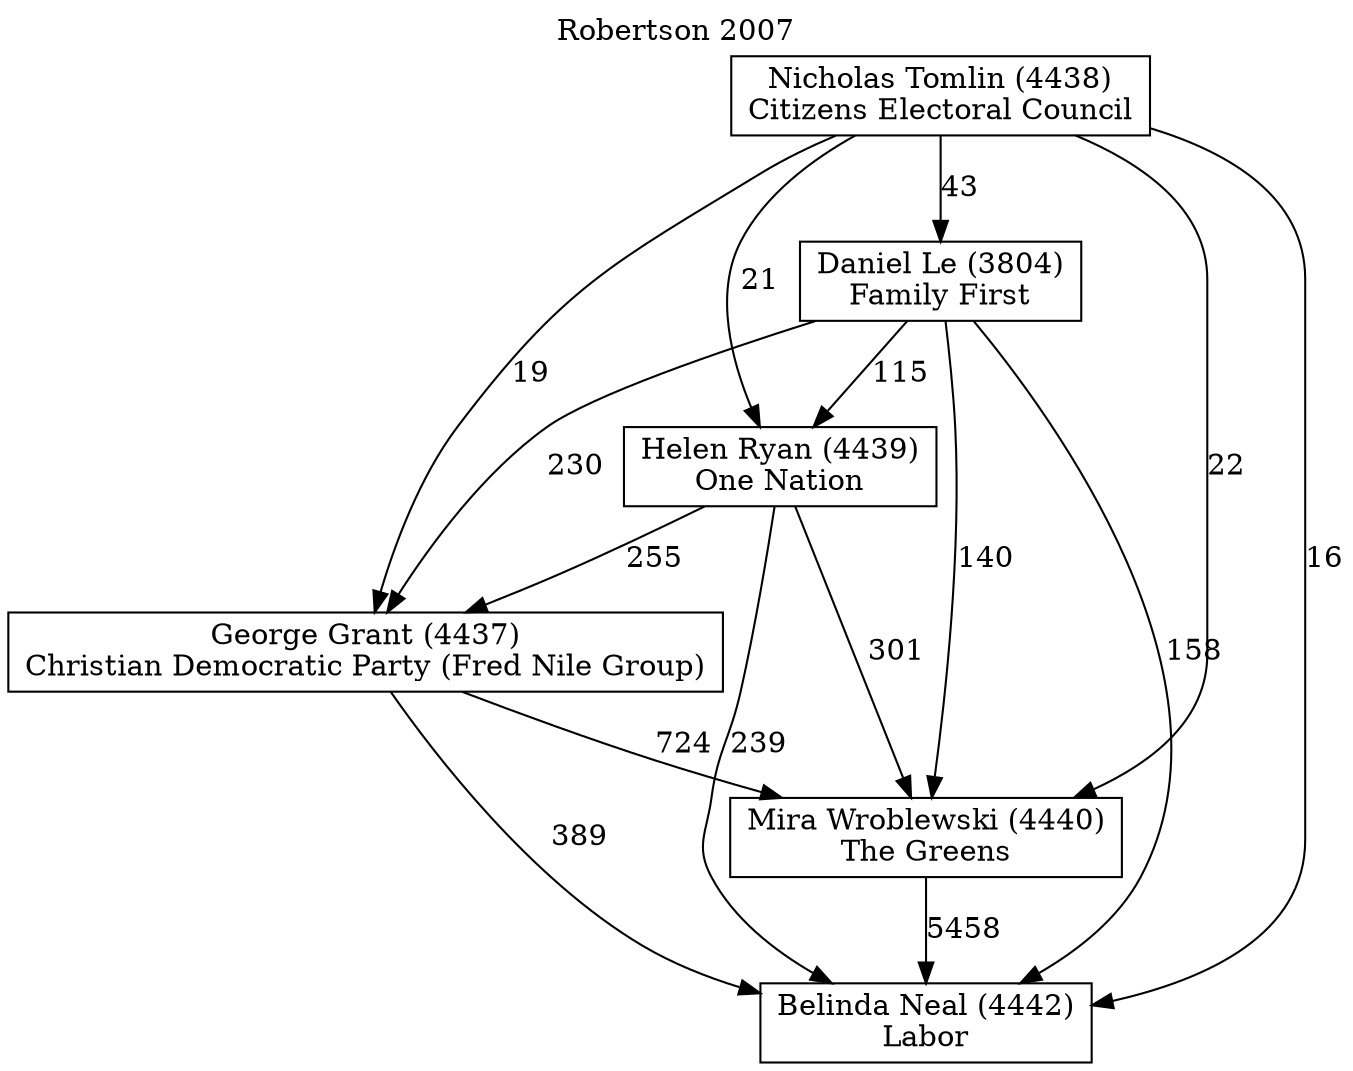 // House preference flow
digraph "Belinda Neal (4442)_Robertson_2007" {
	graph [label="Robertson 2007" labelloc=t mclimit=10]
	node [shape=box]
	"Belinda Neal (4442)" [label="Belinda Neal (4442)
Labor"]
	"Daniel Le (3804)" [label="Daniel Le (3804)
Family First"]
	"George Grant (4437)" [label="George Grant (4437)
Christian Democratic Party (Fred Nile Group)"]
	"Helen Ryan (4439)" [label="Helen Ryan (4439)
One Nation"]
	"Mira Wroblewski (4440)" [label="Mira Wroblewski (4440)
The Greens"]
	"Nicholas Tomlin (4438)" [label="Nicholas Tomlin (4438)
Citizens Electoral Council"]
	"Daniel Le (3804)" -> "Belinda Neal (4442)" [label=158]
	"Daniel Le (3804)" -> "George Grant (4437)" [label=230]
	"Daniel Le (3804)" -> "Helen Ryan (4439)" [label=115]
	"Daniel Le (3804)" -> "Mira Wroblewski (4440)" [label=140]
	"George Grant (4437)" -> "Belinda Neal (4442)" [label=389]
	"George Grant (4437)" -> "Mira Wroblewski (4440)" [label=724]
	"Helen Ryan (4439)" -> "Belinda Neal (4442)" [label=239]
	"Helen Ryan (4439)" -> "George Grant (4437)" [label=255]
	"Helen Ryan (4439)" -> "Mira Wroblewski (4440)" [label=301]
	"Mira Wroblewski (4440)" -> "Belinda Neal (4442)" [label=5458]
	"Nicholas Tomlin (4438)" -> "Belinda Neal (4442)" [label=16]
	"Nicholas Tomlin (4438)" -> "Daniel Le (3804)" [label=43]
	"Nicholas Tomlin (4438)" -> "George Grant (4437)" [label=19]
	"Nicholas Tomlin (4438)" -> "Helen Ryan (4439)" [label=21]
	"Nicholas Tomlin (4438)" -> "Mira Wroblewski (4440)" [label=22]
}
